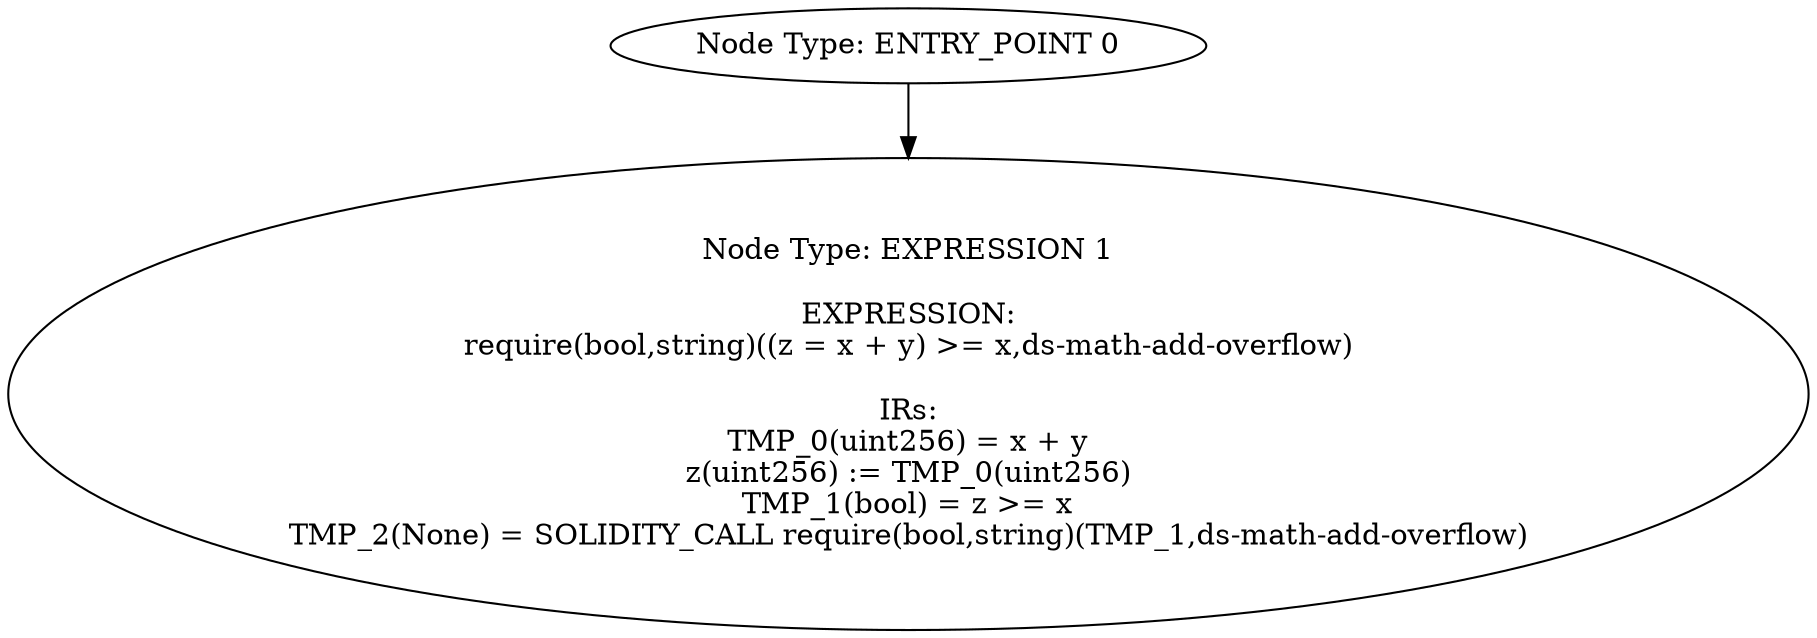 digraph{
0[label="Node Type: ENTRY_POINT 0
"];
0->1;
1[label="Node Type: EXPRESSION 1

EXPRESSION:
require(bool,string)((z = x + y) >= x,ds-math-add-overflow)

IRs:
TMP_0(uint256) = x + y
z(uint256) := TMP_0(uint256)
TMP_1(bool) = z >= x
TMP_2(None) = SOLIDITY_CALL require(bool,string)(TMP_1,ds-math-add-overflow)"];
}
